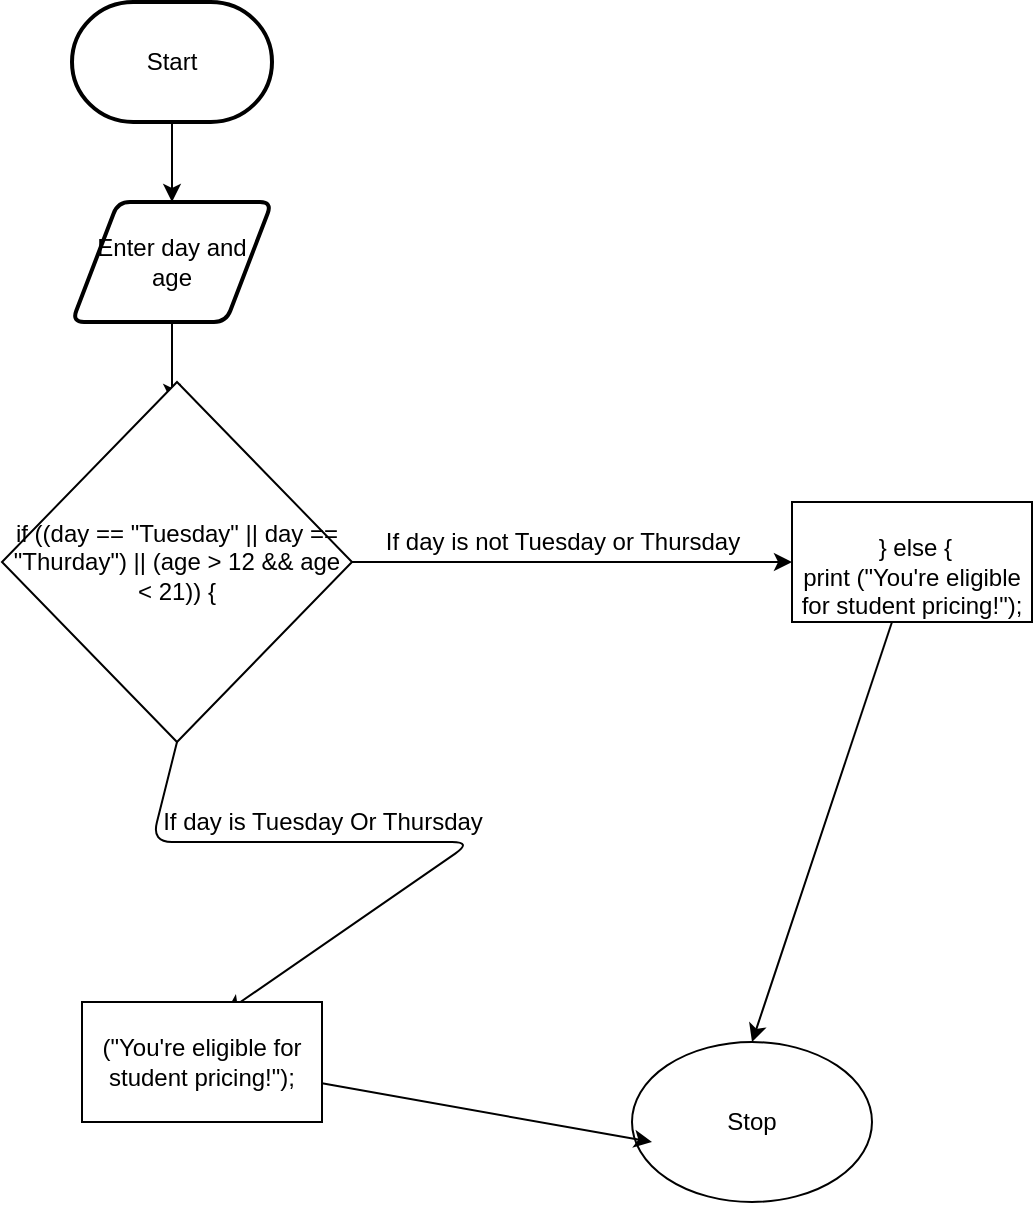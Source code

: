 <mxfile>
    <diagram id="GInHtZuMB5CcCfA9ihm7" name="Page-1">
        <mxGraphModel dx="1074" dy="749" grid="1" gridSize="10" guides="1" tooltips="1" connect="1" arrows="1" fold="1" page="1" pageScale="1" pageWidth="850" pageHeight="1100" math="0" shadow="0">
            <root>
                <mxCell id="0"/>
                <mxCell id="1" parent="0"/>
                <mxCell id="27" value="Stop" style="ellipse;whiteSpace=wrap;html=1;" vertex="1" parent="1">
                    <mxGeometry x="580" y="780" width="120" height="80" as="geometry"/>
                </mxCell>
                <mxCell id="7" style="edgeStyle=none;html=1;" parent="1" source="2" target="3" edge="1">
                    <mxGeometry relative="1" as="geometry"/>
                </mxCell>
                <mxCell id="2" value="Start" style="strokeWidth=2;html=1;shape=mxgraph.flowchart.terminator;whiteSpace=wrap;" parent="1" vertex="1">
                    <mxGeometry x="300" y="260" width="100" height="60" as="geometry"/>
                </mxCell>
                <mxCell id="8" style="edgeStyle=none;html=1;" parent="1" source="3" edge="1">
                    <mxGeometry relative="1" as="geometry">
                        <mxPoint x="350" y="460" as="targetPoint"/>
                    </mxGeometry>
                </mxCell>
                <mxCell id="3" value="Enter day and age" style="shape=parallelogram;html=1;strokeWidth=2;perimeter=parallelogramPerimeter;whiteSpace=wrap;rounded=1;arcSize=12;size=0.23;" parent="1" vertex="1">
                    <mxGeometry x="300" y="360" width="100" height="60" as="geometry"/>
                </mxCell>
                <mxCell id="14" style="edgeStyle=none;html=1;exitX=0.5;exitY=1;exitDx=0;exitDy=0;entryX=0.57;entryY=-0.083;entryDx=0;entryDy=0;entryPerimeter=0;" edge="1" parent="1" source="13">
                    <mxGeometry relative="1" as="geometry">
                        <mxPoint x="377" y="765.02" as="targetPoint"/>
                        <Array as="points">
                            <mxPoint x="340" y="680"/>
                            <mxPoint x="500" y="680"/>
                        </Array>
                    </mxGeometry>
                </mxCell>
                <mxCell id="18" style="edgeStyle=none;html=1;" edge="1" parent="1" source="13">
                    <mxGeometry relative="1" as="geometry">
                        <mxPoint x="660" y="540" as="targetPoint"/>
                    </mxGeometry>
                </mxCell>
                <mxCell id="13" value="if ((day == &quot;Tuesday&quot; || day == &quot;Thurday&quot;) || (age &amp;gt; 12 &amp;amp;&amp;amp; age &amp;lt; 21)) {" style="rhombus;whiteSpace=wrap;html=1;" vertex="1" parent="1">
                    <mxGeometry x="265" y="450" width="175" height="180" as="geometry"/>
                </mxCell>
                <mxCell id="15" value="If day is Tuesday Or Thursday" style="text;html=1;resizable=0;autosize=1;align=center;verticalAlign=middle;points=[];fillColor=none;strokeColor=none;rounded=0;" vertex="1" parent="1">
                    <mxGeometry x="335" y="660" width="180" height="20" as="geometry"/>
                </mxCell>
                <mxCell id="24" style="edgeStyle=none;html=1;" edge="1" parent="1" source="16">
                    <mxGeometry relative="1" as="geometry">
                        <mxPoint x="590" y="830" as="targetPoint"/>
                    </mxGeometry>
                </mxCell>
                <mxCell id="16" value="(&quot;You're eligible for student pricing!&quot;);" style="whiteSpace=wrap;html=1;" vertex="1" parent="1">
                    <mxGeometry x="305" y="760" width="120" height="60" as="geometry"/>
                </mxCell>
                <mxCell id="19" value="If day is not Tuesday or Thursday" style="text;html=1;resizable=0;autosize=1;align=center;verticalAlign=middle;points=[];fillColor=none;strokeColor=none;rounded=0;" vertex="1" parent="1">
                    <mxGeometry x="450" y="520" width="190" height="20" as="geometry"/>
                </mxCell>
                <mxCell id="23" style="edgeStyle=none;html=1;" edge="1" parent="1" source="22">
                    <mxGeometry relative="1" as="geometry">
                        <mxPoint x="640" y="780" as="targetPoint"/>
                    </mxGeometry>
                </mxCell>
                <mxCell id="22" value="&lt;br&gt;&amp;nbsp;} else { &lt;br&gt;print (&quot;You're eligible for student pricing!&quot;);" style="whiteSpace=wrap;html=1;" vertex="1" parent="1">
                    <mxGeometry x="660" y="510" width="120" height="60" as="geometry"/>
                </mxCell>
            </root>
        </mxGraphModel>
    </diagram>
</mxfile>